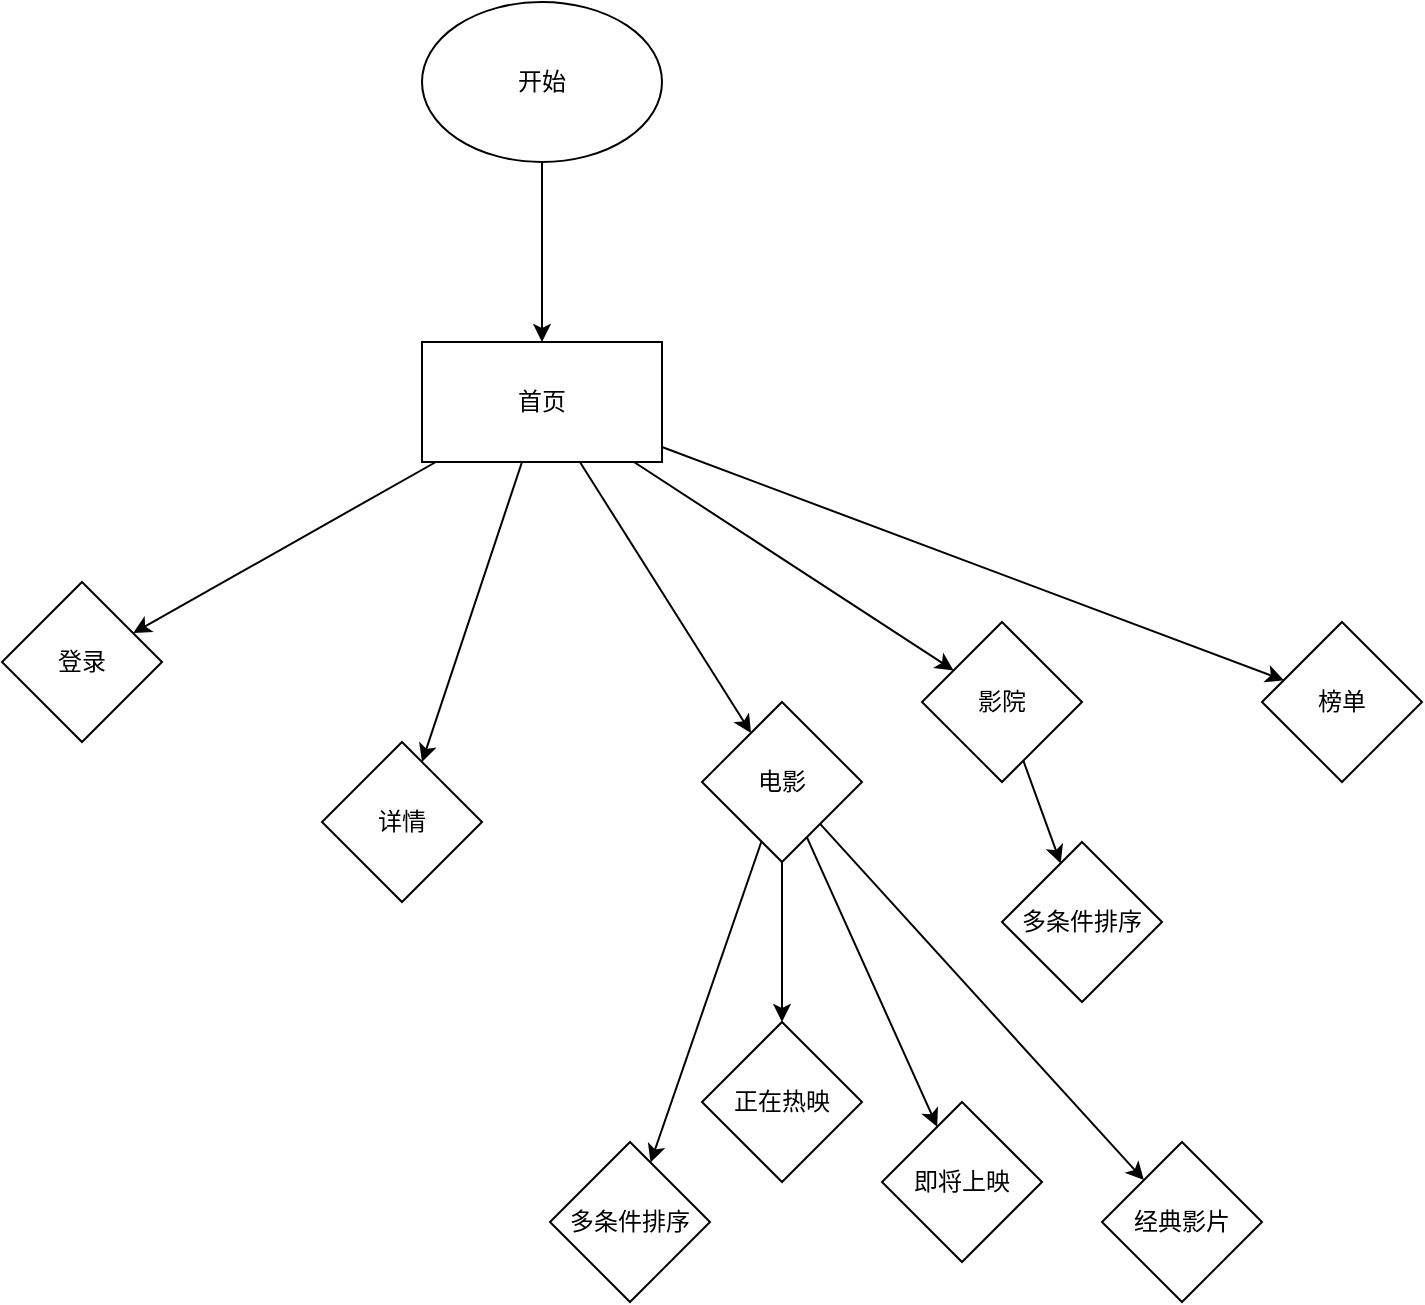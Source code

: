 <mxfile>
    <diagram id="h8lr6eku4n1GRLAMsUpI" name="第 1 页">
        <mxGraphModel dx="2014" dy="1150" grid="1" gridSize="10" guides="1" tooltips="1" connect="1" arrows="1" fold="1" page="1" pageScale="1" pageWidth="827" pageHeight="1169" math="0" shadow="0">
            <root>
                <mxCell id="0"/>
                <mxCell id="1" parent="0"/>
                <mxCell id="5" value="" style="edgeStyle=none;html=1;" edge="1" parent="1" source="3" target="4">
                    <mxGeometry relative="1" as="geometry"/>
                </mxCell>
                <mxCell id="3" value="开始" style="ellipse;whiteSpace=wrap;html=1;" vertex="1" parent="1">
                    <mxGeometry x="350" y="90" width="120" height="80" as="geometry"/>
                </mxCell>
                <mxCell id="10" value="" style="edgeStyle=none;html=1;" edge="1" parent="1" source="4" target="9">
                    <mxGeometry relative="1" as="geometry"/>
                </mxCell>
                <mxCell id="12" value="" style="edgeStyle=none;html=1;" edge="1" parent="1" source="4" target="11">
                    <mxGeometry relative="1" as="geometry"/>
                </mxCell>
                <mxCell id="14" value="" style="edgeStyle=none;html=1;" edge="1" parent="1" source="4" target="13">
                    <mxGeometry relative="1" as="geometry"/>
                </mxCell>
                <mxCell id="16" value="" style="edgeStyle=none;html=1;" edge="1" parent="1" source="4" target="15">
                    <mxGeometry relative="1" as="geometry"/>
                </mxCell>
                <mxCell id="19" value="" style="edgeStyle=none;html=1;" edge="1" parent="1" source="4" target="18">
                    <mxGeometry relative="1" as="geometry"/>
                </mxCell>
                <mxCell id="4" value="首页" style="whiteSpace=wrap;html=1;" vertex="1" parent="1">
                    <mxGeometry x="350" y="260" width="120" height="60" as="geometry"/>
                </mxCell>
                <mxCell id="21" value="" style="edgeStyle=none;html=1;" edge="1" parent="1" source="9" target="20">
                    <mxGeometry relative="1" as="geometry"/>
                </mxCell>
                <mxCell id="23" value="" style="edgeStyle=none;html=1;" edge="1" parent="1" source="9" target="22">
                    <mxGeometry relative="1" as="geometry"/>
                </mxCell>
                <mxCell id="25" value="" style="edgeStyle=none;html=1;" edge="1" parent="1" source="9" target="24">
                    <mxGeometry relative="1" as="geometry"/>
                </mxCell>
                <mxCell id="27" value="" style="edgeStyle=none;html=1;" edge="1" parent="1" source="9" target="26">
                    <mxGeometry relative="1" as="geometry"/>
                </mxCell>
                <mxCell id="9" value="电影" style="rhombus;whiteSpace=wrap;html=1;" vertex="1" parent="1">
                    <mxGeometry x="490" y="440" width="80" height="80" as="geometry"/>
                </mxCell>
                <mxCell id="29" value="" style="edgeStyle=none;html=1;" edge="1" parent="1" source="11" target="28">
                    <mxGeometry relative="1" as="geometry"/>
                </mxCell>
                <mxCell id="11" value="影院" style="rhombus;whiteSpace=wrap;html=1;" vertex="1" parent="1">
                    <mxGeometry x="600" y="400" width="80" height="80" as="geometry"/>
                </mxCell>
                <mxCell id="13" value="榜单" style="rhombus;whiteSpace=wrap;html=1;" vertex="1" parent="1">
                    <mxGeometry x="770" y="400" width="80" height="80" as="geometry"/>
                </mxCell>
                <mxCell id="15" value="详情" style="rhombus;whiteSpace=wrap;html=1;" vertex="1" parent="1">
                    <mxGeometry x="300" y="460" width="80" height="80" as="geometry"/>
                </mxCell>
                <mxCell id="18" value="登录" style="rhombus;whiteSpace=wrap;html=1;" vertex="1" parent="1">
                    <mxGeometry x="140" y="380" width="80" height="80" as="geometry"/>
                </mxCell>
                <mxCell id="20" value="正在热映" style="rhombus;whiteSpace=wrap;html=1;" vertex="1" parent="1">
                    <mxGeometry x="490" y="600" width="80" height="80" as="geometry"/>
                </mxCell>
                <mxCell id="22" value="即将上映" style="rhombus;whiteSpace=wrap;html=1;" vertex="1" parent="1">
                    <mxGeometry x="580" y="640" width="80" height="80" as="geometry"/>
                </mxCell>
                <mxCell id="24" value="经典影片" style="rhombus;whiteSpace=wrap;html=1;" vertex="1" parent="1">
                    <mxGeometry x="690" y="660" width="80" height="80" as="geometry"/>
                </mxCell>
                <mxCell id="26" value="多条件排序" style="rhombus;whiteSpace=wrap;html=1;" vertex="1" parent="1">
                    <mxGeometry x="414" y="660" width="80" height="80" as="geometry"/>
                </mxCell>
                <mxCell id="28" value="多条件排序" style="rhombus;whiteSpace=wrap;html=1;" vertex="1" parent="1">
                    <mxGeometry x="640" y="510" width="80" height="80" as="geometry"/>
                </mxCell>
            </root>
        </mxGraphModel>
    </diagram>
</mxfile>

